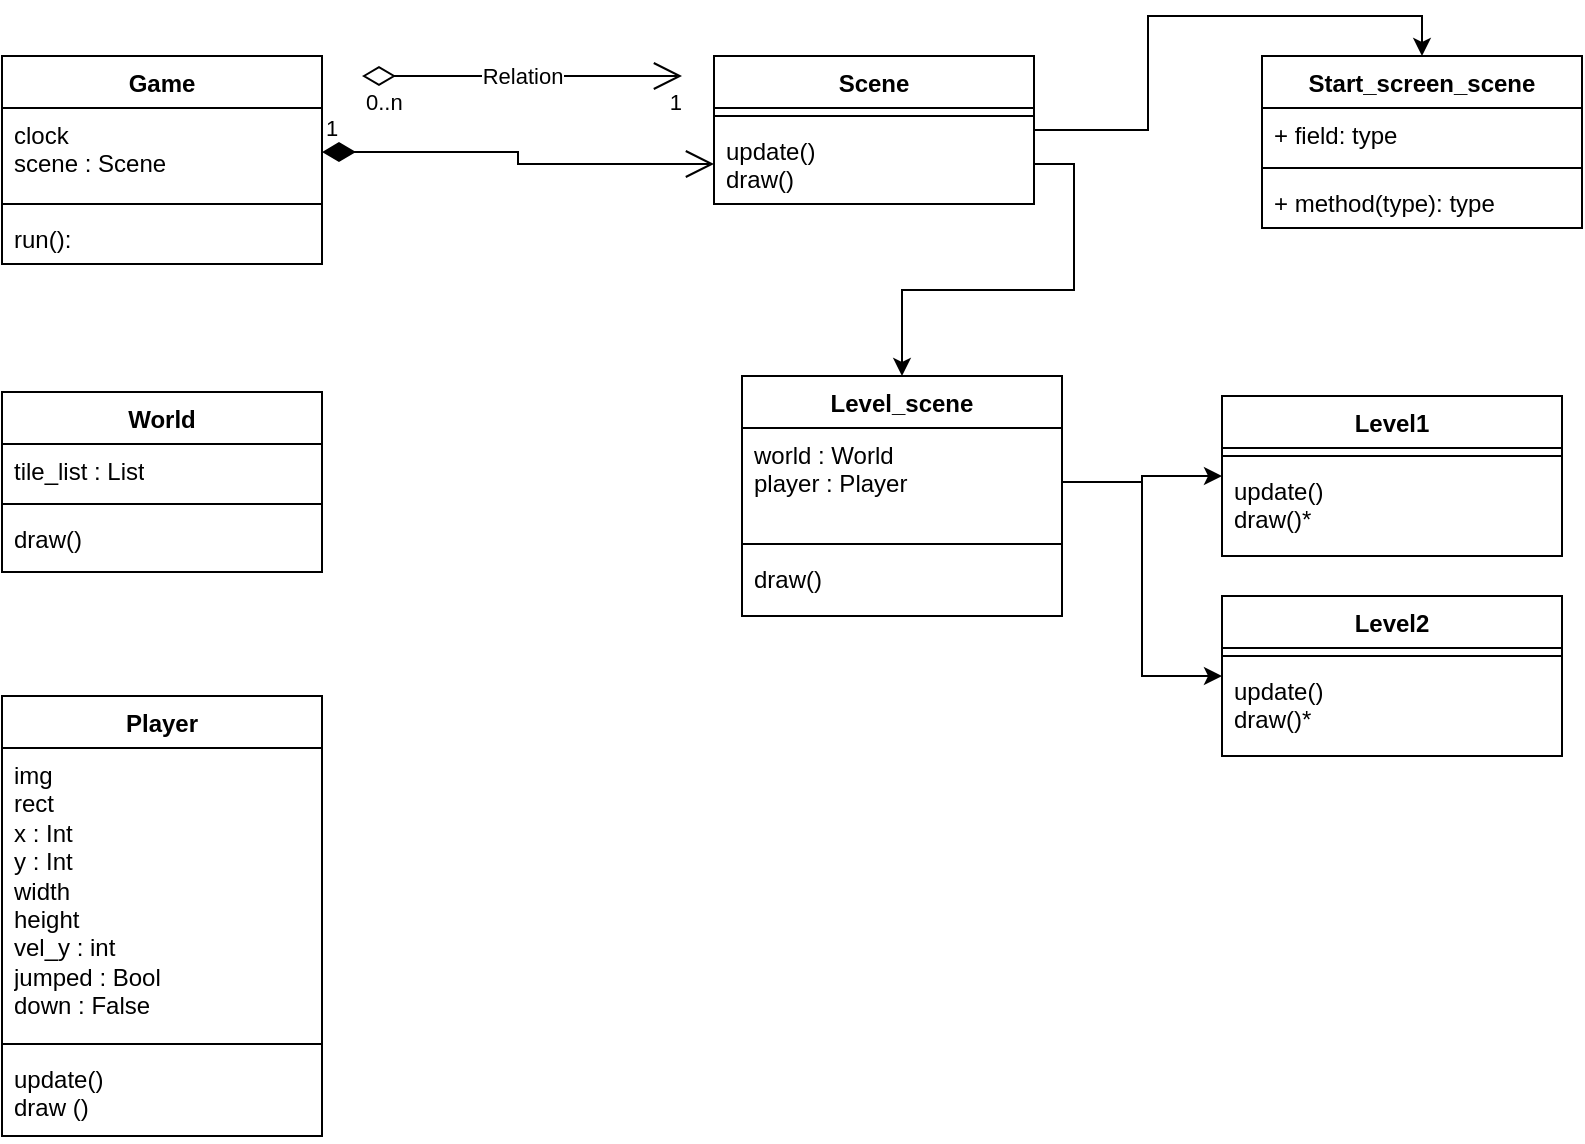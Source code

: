 <mxfile version="24.0.4" type="device">
  <diagram name="Page-1" id="Ebbxk_6DhA9hak8yVnVT">
    <mxGraphModel dx="954" dy="727" grid="1" gridSize="10" guides="1" tooltips="1" connect="1" arrows="1" fold="1" page="1" pageScale="1" pageWidth="827" pageHeight="1169" math="0" shadow="0">
      <root>
        <mxCell id="0" />
        <mxCell id="1" parent="0" />
        <mxCell id="CbIVxcJemx_BiSmKkHxG-1" value="Game" style="swimlane;fontStyle=1;align=center;verticalAlign=top;childLayout=stackLayout;horizontal=1;startSize=26;horizontalStack=0;resizeParent=1;resizeParentMax=0;resizeLast=0;collapsible=1;marginBottom=0;whiteSpace=wrap;html=1;" parent="1" vertex="1">
          <mxGeometry x="20" y="30" width="160" height="104" as="geometry" />
        </mxCell>
        <mxCell id="CbIVxcJemx_BiSmKkHxG-2" value="clock&lt;br&gt;scene : Scene" style="text;strokeColor=none;fillColor=none;align=left;verticalAlign=top;spacingLeft=4;spacingRight=4;overflow=hidden;rotatable=0;points=[[0,0.5],[1,0.5]];portConstraint=eastwest;whiteSpace=wrap;html=1;" parent="CbIVxcJemx_BiSmKkHxG-1" vertex="1">
          <mxGeometry y="26" width="160" height="44" as="geometry" />
        </mxCell>
        <mxCell id="CbIVxcJemx_BiSmKkHxG-3" value="" style="line;strokeWidth=1;fillColor=none;align=left;verticalAlign=middle;spacingTop=-1;spacingLeft=3;spacingRight=3;rotatable=0;labelPosition=right;points=[];portConstraint=eastwest;strokeColor=inherit;" parent="CbIVxcJemx_BiSmKkHxG-1" vertex="1">
          <mxGeometry y="70" width="160" height="8" as="geometry" />
        </mxCell>
        <mxCell id="CbIVxcJemx_BiSmKkHxG-4" value="run():&lt;br&gt;&lt;span style=&quot;white-space: pre;&quot;&gt;&#x9;&lt;/span&gt;" style="text;strokeColor=none;fillColor=none;align=left;verticalAlign=top;spacingLeft=4;spacingRight=4;overflow=hidden;rotatable=0;points=[[0,0.5],[1,0.5]];portConstraint=eastwest;whiteSpace=wrap;html=1;" parent="CbIVxcJemx_BiSmKkHxG-1" vertex="1">
          <mxGeometry y="78" width="160" height="26" as="geometry" />
        </mxCell>
        <mxCell id="spAWiIbim0lPPHiVurjQ-10" style="edgeStyle=orthogonalEdgeStyle;rounded=0;orthogonalLoop=1;jettySize=auto;html=1;entryX=0.5;entryY=0;entryDx=0;entryDy=0;" parent="1" source="CbIVxcJemx_BiSmKkHxG-5" target="CbIVxcJemx_BiSmKkHxG-14" edge="1">
          <mxGeometry relative="1" as="geometry" />
        </mxCell>
        <mxCell id="CbIVxcJemx_BiSmKkHxG-5" value="Scene" style="swimlane;fontStyle=1;align=center;verticalAlign=top;childLayout=stackLayout;horizontal=1;startSize=26;horizontalStack=0;resizeParent=1;resizeParentMax=0;resizeLast=0;collapsible=1;marginBottom=0;whiteSpace=wrap;html=1;" parent="1" vertex="1">
          <mxGeometry x="376" y="30" width="160" height="74" as="geometry" />
        </mxCell>
        <mxCell id="CbIVxcJemx_BiSmKkHxG-7" value="" style="line;strokeWidth=1;fillColor=none;align=left;verticalAlign=middle;spacingTop=-1;spacingLeft=3;spacingRight=3;rotatable=0;labelPosition=right;points=[];portConstraint=eastwest;strokeColor=inherit;" parent="CbIVxcJemx_BiSmKkHxG-5" vertex="1">
          <mxGeometry y="26" width="160" height="8" as="geometry" />
        </mxCell>
        <mxCell id="CbIVxcJemx_BiSmKkHxG-8" value="update()&lt;br&gt;draw()" style="text;strokeColor=none;fillColor=none;align=left;verticalAlign=top;spacingLeft=4;spacingRight=4;overflow=hidden;rotatable=0;points=[[0,0.5],[1,0.5]];portConstraint=eastwest;whiteSpace=wrap;html=1;" parent="CbIVxcJemx_BiSmKkHxG-5" vertex="1">
          <mxGeometry y="34" width="160" height="40" as="geometry" />
        </mxCell>
        <mxCell id="CbIVxcJemx_BiSmKkHxG-13" value="1" style="endArrow=open;html=1;endSize=12;startArrow=diamondThin;startSize=14;startFill=1;edgeStyle=orthogonalEdgeStyle;align=left;verticalAlign=bottom;rounded=0;exitX=1;exitY=0.5;exitDx=0;exitDy=0;" parent="1" source="CbIVxcJemx_BiSmKkHxG-2" target="CbIVxcJemx_BiSmKkHxG-8" edge="1">
          <mxGeometry x="-1" y="3" relative="1" as="geometry">
            <mxPoint x="230" y="210" as="sourcePoint" />
            <mxPoint x="390" y="210" as="targetPoint" />
          </mxGeometry>
        </mxCell>
        <mxCell id="CbIVxcJemx_BiSmKkHxG-14" value="Start_screen_scene" style="swimlane;fontStyle=1;align=center;verticalAlign=top;childLayout=stackLayout;horizontal=1;startSize=26;horizontalStack=0;resizeParent=1;resizeParentMax=0;resizeLast=0;collapsible=1;marginBottom=0;whiteSpace=wrap;html=1;" parent="1" vertex="1">
          <mxGeometry x="650" y="30" width="160" height="86" as="geometry" />
        </mxCell>
        <mxCell id="CbIVxcJemx_BiSmKkHxG-15" value="+ field: type" style="text;strokeColor=none;fillColor=none;align=left;verticalAlign=top;spacingLeft=4;spacingRight=4;overflow=hidden;rotatable=0;points=[[0,0.5],[1,0.5]];portConstraint=eastwest;whiteSpace=wrap;html=1;" parent="CbIVxcJemx_BiSmKkHxG-14" vertex="1">
          <mxGeometry y="26" width="160" height="26" as="geometry" />
        </mxCell>
        <mxCell id="CbIVxcJemx_BiSmKkHxG-16" value="" style="line;strokeWidth=1;fillColor=none;align=left;verticalAlign=middle;spacingTop=-1;spacingLeft=3;spacingRight=3;rotatable=0;labelPosition=right;points=[];portConstraint=eastwest;strokeColor=inherit;" parent="CbIVxcJemx_BiSmKkHxG-14" vertex="1">
          <mxGeometry y="52" width="160" height="8" as="geometry" />
        </mxCell>
        <mxCell id="CbIVxcJemx_BiSmKkHxG-17" value="+ method(type): type" style="text;strokeColor=none;fillColor=none;align=left;verticalAlign=top;spacingLeft=4;spacingRight=4;overflow=hidden;rotatable=0;points=[[0,0.5],[1,0.5]];portConstraint=eastwest;whiteSpace=wrap;html=1;" parent="CbIVxcJemx_BiSmKkHxG-14" vertex="1">
          <mxGeometry y="60" width="160" height="26" as="geometry" />
        </mxCell>
        <mxCell id="spAWiIbim0lPPHiVurjQ-2" value="Relation" style="endArrow=open;html=1;endSize=12;startArrow=diamondThin;startSize=14;startFill=0;edgeStyle=orthogonalEdgeStyle;rounded=0;" parent="1" edge="1">
          <mxGeometry relative="1" as="geometry">
            <mxPoint x="200" y="40" as="sourcePoint" />
            <mxPoint x="360" y="40" as="targetPoint" />
          </mxGeometry>
        </mxCell>
        <mxCell id="spAWiIbim0lPPHiVurjQ-3" value="0..n" style="edgeLabel;resizable=0;html=1;align=left;verticalAlign=top;" parent="spAWiIbim0lPPHiVurjQ-2" connectable="0" vertex="1">
          <mxGeometry x="-1" relative="1" as="geometry" />
        </mxCell>
        <mxCell id="spAWiIbim0lPPHiVurjQ-4" value="1" style="edgeLabel;resizable=0;html=1;align=right;verticalAlign=top;" parent="spAWiIbim0lPPHiVurjQ-2" connectable="0" vertex="1">
          <mxGeometry x="1" relative="1" as="geometry" />
        </mxCell>
        <mxCell id="spAWiIbim0lPPHiVurjQ-5" value="Level_scene" style="swimlane;fontStyle=1;align=center;verticalAlign=top;childLayout=stackLayout;horizontal=1;startSize=26;horizontalStack=0;resizeParent=1;resizeParentMax=0;resizeLast=0;collapsible=1;marginBottom=0;whiteSpace=wrap;html=1;" parent="1" vertex="1">
          <mxGeometry x="390" y="190" width="160" height="120" as="geometry" />
        </mxCell>
        <mxCell id="spAWiIbim0lPPHiVurjQ-6" value="world : World&lt;div&gt;player : Player&lt;/div&gt;" style="text;strokeColor=none;fillColor=none;align=left;verticalAlign=top;spacingLeft=4;spacingRight=4;overflow=hidden;rotatable=0;points=[[0,0.5],[1,0.5]];portConstraint=eastwest;whiteSpace=wrap;html=1;" parent="spAWiIbim0lPPHiVurjQ-5" vertex="1">
          <mxGeometry y="26" width="160" height="54" as="geometry" />
        </mxCell>
        <mxCell id="spAWiIbim0lPPHiVurjQ-7" value="" style="line;strokeWidth=1;fillColor=none;align=left;verticalAlign=middle;spacingTop=-1;spacingLeft=3;spacingRight=3;rotatable=0;labelPosition=right;points=[];portConstraint=eastwest;strokeColor=inherit;" parent="spAWiIbim0lPPHiVurjQ-5" vertex="1">
          <mxGeometry y="80" width="160" height="8" as="geometry" />
        </mxCell>
        <mxCell id="spAWiIbim0lPPHiVurjQ-8" value="&lt;div&gt;&lt;span style=&quot;background-color: initial;&quot;&gt;draw()&lt;/span&gt;&lt;br&gt;&lt;/div&gt;" style="text;strokeColor=none;fillColor=none;align=left;verticalAlign=top;spacingLeft=4;spacingRight=4;overflow=hidden;rotatable=0;points=[[0,0.5],[1,0.5]];portConstraint=eastwest;whiteSpace=wrap;html=1;" parent="spAWiIbim0lPPHiVurjQ-5" vertex="1">
          <mxGeometry y="88" width="160" height="32" as="geometry" />
        </mxCell>
        <mxCell id="spAWiIbim0lPPHiVurjQ-9" style="edgeStyle=orthogonalEdgeStyle;rounded=0;orthogonalLoop=1;jettySize=auto;html=1;entryX=0.5;entryY=0;entryDx=0;entryDy=0;" parent="1" source="CbIVxcJemx_BiSmKkHxG-8" target="spAWiIbim0lPPHiVurjQ-5" edge="1">
          <mxGeometry relative="1" as="geometry" />
        </mxCell>
        <mxCell id="spAWiIbim0lPPHiVurjQ-11" value="Level1" style="swimlane;fontStyle=1;align=center;verticalAlign=top;childLayout=stackLayout;horizontal=1;startSize=26;horizontalStack=0;resizeParent=1;resizeParentMax=0;resizeLast=0;collapsible=1;marginBottom=0;whiteSpace=wrap;html=1;" parent="1" vertex="1">
          <mxGeometry x="630" y="200" width="170" height="80" as="geometry" />
        </mxCell>
        <mxCell id="spAWiIbim0lPPHiVurjQ-13" value="" style="line;strokeWidth=1;fillColor=none;align=left;verticalAlign=middle;spacingTop=-1;spacingLeft=3;spacingRight=3;rotatable=0;labelPosition=right;points=[];portConstraint=eastwest;strokeColor=inherit;" parent="spAWiIbim0lPPHiVurjQ-11" vertex="1">
          <mxGeometry y="26" width="170" height="8" as="geometry" />
        </mxCell>
        <mxCell id="spAWiIbim0lPPHiVurjQ-14" value="update()&lt;div&gt;draw()*&lt;/div&gt;" style="text;strokeColor=none;fillColor=none;align=left;verticalAlign=top;spacingLeft=4;spacingRight=4;overflow=hidden;rotatable=0;points=[[0,0.5],[1,0.5]];portConstraint=eastwest;whiteSpace=wrap;html=1;" parent="spAWiIbim0lPPHiVurjQ-11" vertex="1">
          <mxGeometry y="34" width="170" height="46" as="geometry" />
        </mxCell>
        <mxCell id="spAWiIbim0lPPHiVurjQ-15" value="" style="edgeStyle=orthogonalEdgeStyle;rounded=0;orthogonalLoop=1;jettySize=auto;html=1;" parent="1" source="spAWiIbim0lPPHiVurjQ-6" target="spAWiIbim0lPPHiVurjQ-11" edge="1">
          <mxGeometry relative="1" as="geometry" />
        </mxCell>
        <mxCell id="jMoNaXCtbVuasNQORkRf-1" value="Level2" style="swimlane;fontStyle=1;align=center;verticalAlign=top;childLayout=stackLayout;horizontal=1;startSize=26;horizontalStack=0;resizeParent=1;resizeParentMax=0;resizeLast=0;collapsible=1;marginBottom=0;whiteSpace=wrap;html=1;" parent="1" vertex="1">
          <mxGeometry x="630" y="300" width="170" height="80" as="geometry" />
        </mxCell>
        <mxCell id="jMoNaXCtbVuasNQORkRf-2" value="" style="line;strokeWidth=1;fillColor=none;align=left;verticalAlign=middle;spacingTop=-1;spacingLeft=3;spacingRight=3;rotatable=0;labelPosition=right;points=[];portConstraint=eastwest;strokeColor=inherit;" parent="jMoNaXCtbVuasNQORkRf-1" vertex="1">
          <mxGeometry y="26" width="170" height="8" as="geometry" />
        </mxCell>
        <mxCell id="jMoNaXCtbVuasNQORkRf-3" value="update()&lt;div&gt;draw()*&lt;/div&gt;" style="text;strokeColor=none;fillColor=none;align=left;verticalAlign=top;spacingLeft=4;spacingRight=4;overflow=hidden;rotatable=0;points=[[0,0.5],[1,0.5]];portConstraint=eastwest;whiteSpace=wrap;html=1;" parent="jMoNaXCtbVuasNQORkRf-1" vertex="1">
          <mxGeometry y="34" width="170" height="46" as="geometry" />
        </mxCell>
        <mxCell id="jMoNaXCtbVuasNQORkRf-4" style="edgeStyle=orthogonalEdgeStyle;rounded=0;orthogonalLoop=1;jettySize=auto;html=1;entryX=0;entryY=0.5;entryDx=0;entryDy=0;" parent="1" source="spAWiIbim0lPPHiVurjQ-6" target="jMoNaXCtbVuasNQORkRf-1" edge="1">
          <mxGeometry relative="1" as="geometry" />
        </mxCell>
        <mxCell id="jMoNaXCtbVuasNQORkRf-5" value="World" style="swimlane;fontStyle=1;align=center;verticalAlign=top;childLayout=stackLayout;horizontal=1;startSize=26;horizontalStack=0;resizeParent=1;resizeParentMax=0;resizeLast=0;collapsible=1;marginBottom=0;whiteSpace=wrap;html=1;" parent="1" vertex="1">
          <mxGeometry x="20" y="198" width="160" height="90" as="geometry" />
        </mxCell>
        <mxCell id="jMoNaXCtbVuasNQORkRf-6" value="tile_list : List" style="text;strokeColor=none;fillColor=none;align=left;verticalAlign=top;spacingLeft=4;spacingRight=4;overflow=hidden;rotatable=0;points=[[0,0.5],[1,0.5]];portConstraint=eastwest;whiteSpace=wrap;html=1;" parent="jMoNaXCtbVuasNQORkRf-5" vertex="1">
          <mxGeometry y="26" width="160" height="26" as="geometry" />
        </mxCell>
        <mxCell id="jMoNaXCtbVuasNQORkRf-7" value="" style="line;strokeWidth=1;fillColor=none;align=left;verticalAlign=middle;spacingTop=-1;spacingLeft=3;spacingRight=3;rotatable=0;labelPosition=right;points=[];portConstraint=eastwest;strokeColor=inherit;" parent="jMoNaXCtbVuasNQORkRf-5" vertex="1">
          <mxGeometry y="52" width="160" height="8" as="geometry" />
        </mxCell>
        <mxCell id="jMoNaXCtbVuasNQORkRf-8" value="draw()" style="text;strokeColor=none;fillColor=none;align=left;verticalAlign=top;spacingLeft=4;spacingRight=4;overflow=hidden;rotatable=0;points=[[0,0.5],[1,0.5]];portConstraint=eastwest;whiteSpace=wrap;html=1;" parent="jMoNaXCtbVuasNQORkRf-5" vertex="1">
          <mxGeometry y="60" width="160" height="30" as="geometry" />
        </mxCell>
        <mxCell id="jMoNaXCtbVuasNQORkRf-9" value="Player" style="swimlane;fontStyle=1;align=center;verticalAlign=top;childLayout=stackLayout;horizontal=1;startSize=26;horizontalStack=0;resizeParent=1;resizeParentMax=0;resizeLast=0;collapsible=1;marginBottom=0;whiteSpace=wrap;html=1;" parent="1" vertex="1">
          <mxGeometry x="20" y="350" width="160" height="220" as="geometry" />
        </mxCell>
        <mxCell id="jMoNaXCtbVuasNQORkRf-10" value="img&lt;div&gt;rect&lt;/div&gt;&lt;div&gt;x : Int&lt;/div&gt;&lt;div&gt;y : Int&lt;/div&gt;&lt;div&gt;width&lt;/div&gt;&lt;div&gt;height&lt;/div&gt;&lt;div&gt;vel_y : int&lt;/div&gt;&lt;div&gt;jumped : Bool&lt;/div&gt;&lt;div&gt;down : False&lt;/div&gt;" style="text;strokeColor=none;fillColor=none;align=left;verticalAlign=top;spacingLeft=4;spacingRight=4;overflow=hidden;rotatable=0;points=[[0,0.5],[1,0.5]];portConstraint=eastwest;whiteSpace=wrap;html=1;" parent="jMoNaXCtbVuasNQORkRf-9" vertex="1">
          <mxGeometry y="26" width="160" height="144" as="geometry" />
        </mxCell>
        <mxCell id="jMoNaXCtbVuasNQORkRf-11" value="" style="line;strokeWidth=1;fillColor=none;align=left;verticalAlign=middle;spacingTop=-1;spacingLeft=3;spacingRight=3;rotatable=0;labelPosition=right;points=[];portConstraint=eastwest;strokeColor=inherit;" parent="jMoNaXCtbVuasNQORkRf-9" vertex="1">
          <mxGeometry y="170" width="160" height="8" as="geometry" />
        </mxCell>
        <mxCell id="jMoNaXCtbVuasNQORkRf-12" value="update()&lt;div&gt;draw ()&lt;/div&gt;" style="text;strokeColor=none;fillColor=none;align=left;verticalAlign=top;spacingLeft=4;spacingRight=4;overflow=hidden;rotatable=0;points=[[0,0.5],[1,0.5]];portConstraint=eastwest;whiteSpace=wrap;html=1;" parent="jMoNaXCtbVuasNQORkRf-9" vertex="1">
          <mxGeometry y="178" width="160" height="42" as="geometry" />
        </mxCell>
      </root>
    </mxGraphModel>
  </diagram>
</mxfile>
